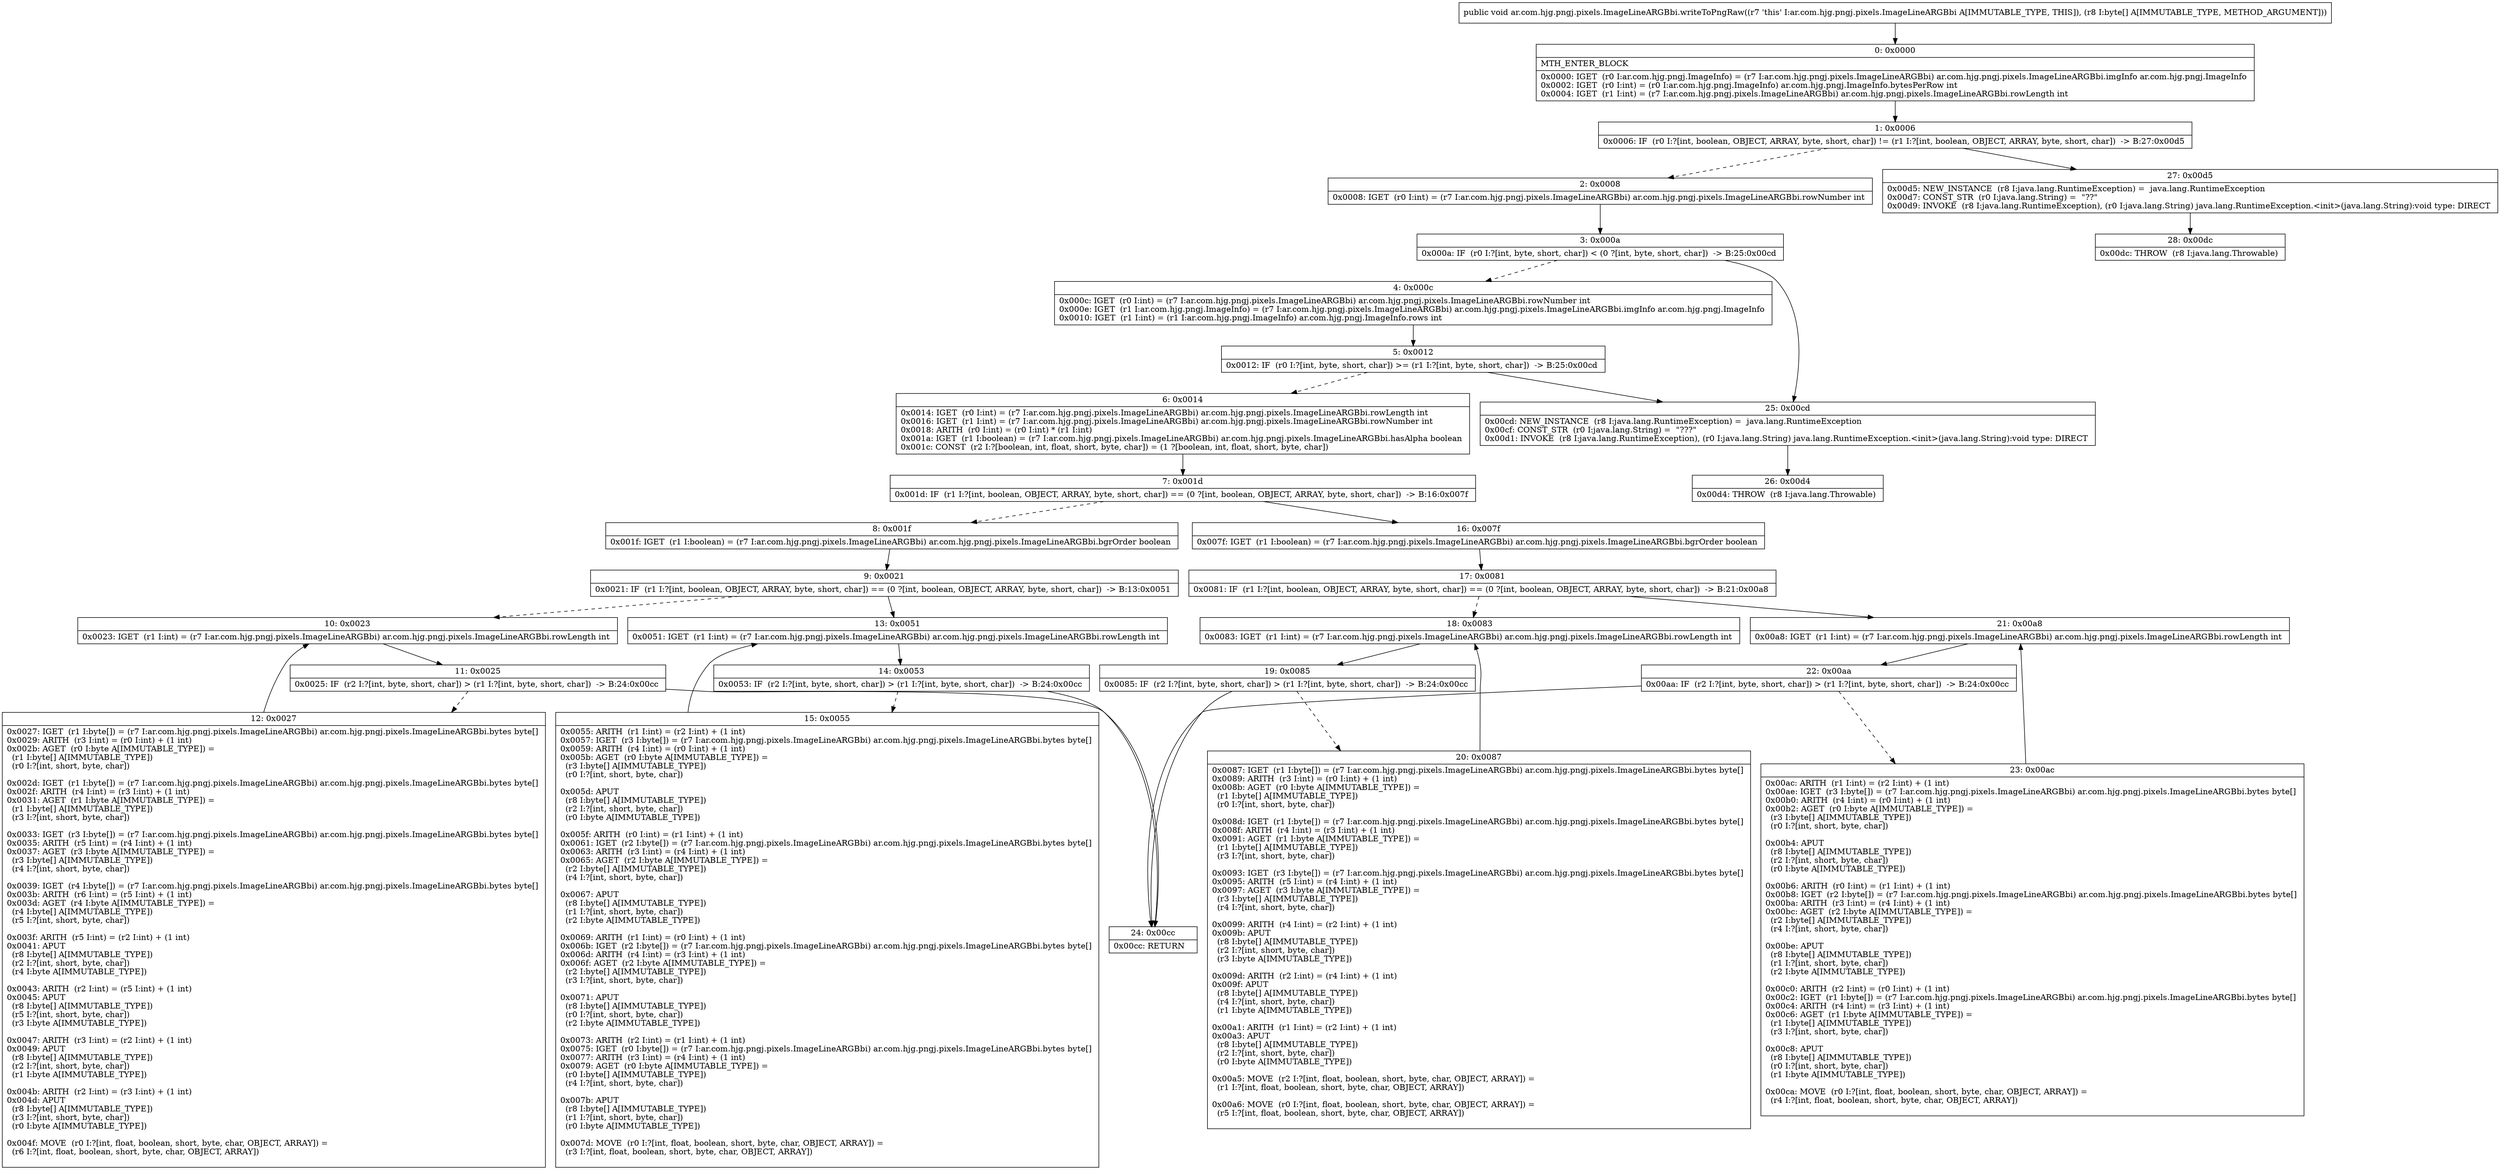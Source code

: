 digraph "CFG forar.com.hjg.pngj.pixels.ImageLineARGBbi.writeToPngRaw([B)V" {
Node_0 [shape=record,label="{0\:\ 0x0000|MTH_ENTER_BLOCK\l|0x0000: IGET  (r0 I:ar.com.hjg.pngj.ImageInfo) = (r7 I:ar.com.hjg.pngj.pixels.ImageLineARGBbi) ar.com.hjg.pngj.pixels.ImageLineARGBbi.imgInfo ar.com.hjg.pngj.ImageInfo \l0x0002: IGET  (r0 I:int) = (r0 I:ar.com.hjg.pngj.ImageInfo) ar.com.hjg.pngj.ImageInfo.bytesPerRow int \l0x0004: IGET  (r1 I:int) = (r7 I:ar.com.hjg.pngj.pixels.ImageLineARGBbi) ar.com.hjg.pngj.pixels.ImageLineARGBbi.rowLength int \l}"];
Node_1 [shape=record,label="{1\:\ 0x0006|0x0006: IF  (r0 I:?[int, boolean, OBJECT, ARRAY, byte, short, char]) != (r1 I:?[int, boolean, OBJECT, ARRAY, byte, short, char])  \-\> B:27:0x00d5 \l}"];
Node_2 [shape=record,label="{2\:\ 0x0008|0x0008: IGET  (r0 I:int) = (r7 I:ar.com.hjg.pngj.pixels.ImageLineARGBbi) ar.com.hjg.pngj.pixels.ImageLineARGBbi.rowNumber int \l}"];
Node_3 [shape=record,label="{3\:\ 0x000a|0x000a: IF  (r0 I:?[int, byte, short, char]) \< (0 ?[int, byte, short, char])  \-\> B:25:0x00cd \l}"];
Node_4 [shape=record,label="{4\:\ 0x000c|0x000c: IGET  (r0 I:int) = (r7 I:ar.com.hjg.pngj.pixels.ImageLineARGBbi) ar.com.hjg.pngj.pixels.ImageLineARGBbi.rowNumber int \l0x000e: IGET  (r1 I:ar.com.hjg.pngj.ImageInfo) = (r7 I:ar.com.hjg.pngj.pixels.ImageLineARGBbi) ar.com.hjg.pngj.pixels.ImageLineARGBbi.imgInfo ar.com.hjg.pngj.ImageInfo \l0x0010: IGET  (r1 I:int) = (r1 I:ar.com.hjg.pngj.ImageInfo) ar.com.hjg.pngj.ImageInfo.rows int \l}"];
Node_5 [shape=record,label="{5\:\ 0x0012|0x0012: IF  (r0 I:?[int, byte, short, char]) \>= (r1 I:?[int, byte, short, char])  \-\> B:25:0x00cd \l}"];
Node_6 [shape=record,label="{6\:\ 0x0014|0x0014: IGET  (r0 I:int) = (r7 I:ar.com.hjg.pngj.pixels.ImageLineARGBbi) ar.com.hjg.pngj.pixels.ImageLineARGBbi.rowLength int \l0x0016: IGET  (r1 I:int) = (r7 I:ar.com.hjg.pngj.pixels.ImageLineARGBbi) ar.com.hjg.pngj.pixels.ImageLineARGBbi.rowNumber int \l0x0018: ARITH  (r0 I:int) = (r0 I:int) * (r1 I:int) \l0x001a: IGET  (r1 I:boolean) = (r7 I:ar.com.hjg.pngj.pixels.ImageLineARGBbi) ar.com.hjg.pngj.pixels.ImageLineARGBbi.hasAlpha boolean \l0x001c: CONST  (r2 I:?[boolean, int, float, short, byte, char]) = (1 ?[boolean, int, float, short, byte, char]) \l}"];
Node_7 [shape=record,label="{7\:\ 0x001d|0x001d: IF  (r1 I:?[int, boolean, OBJECT, ARRAY, byte, short, char]) == (0 ?[int, boolean, OBJECT, ARRAY, byte, short, char])  \-\> B:16:0x007f \l}"];
Node_8 [shape=record,label="{8\:\ 0x001f|0x001f: IGET  (r1 I:boolean) = (r7 I:ar.com.hjg.pngj.pixels.ImageLineARGBbi) ar.com.hjg.pngj.pixels.ImageLineARGBbi.bgrOrder boolean \l}"];
Node_9 [shape=record,label="{9\:\ 0x0021|0x0021: IF  (r1 I:?[int, boolean, OBJECT, ARRAY, byte, short, char]) == (0 ?[int, boolean, OBJECT, ARRAY, byte, short, char])  \-\> B:13:0x0051 \l}"];
Node_10 [shape=record,label="{10\:\ 0x0023|0x0023: IGET  (r1 I:int) = (r7 I:ar.com.hjg.pngj.pixels.ImageLineARGBbi) ar.com.hjg.pngj.pixels.ImageLineARGBbi.rowLength int \l}"];
Node_11 [shape=record,label="{11\:\ 0x0025|0x0025: IF  (r2 I:?[int, byte, short, char]) \> (r1 I:?[int, byte, short, char])  \-\> B:24:0x00cc \l}"];
Node_12 [shape=record,label="{12\:\ 0x0027|0x0027: IGET  (r1 I:byte[]) = (r7 I:ar.com.hjg.pngj.pixels.ImageLineARGBbi) ar.com.hjg.pngj.pixels.ImageLineARGBbi.bytes byte[] \l0x0029: ARITH  (r3 I:int) = (r0 I:int) + (1 int) \l0x002b: AGET  (r0 I:byte A[IMMUTABLE_TYPE]) = \l  (r1 I:byte[] A[IMMUTABLE_TYPE])\l  (r0 I:?[int, short, byte, char])\l \l0x002d: IGET  (r1 I:byte[]) = (r7 I:ar.com.hjg.pngj.pixels.ImageLineARGBbi) ar.com.hjg.pngj.pixels.ImageLineARGBbi.bytes byte[] \l0x002f: ARITH  (r4 I:int) = (r3 I:int) + (1 int) \l0x0031: AGET  (r1 I:byte A[IMMUTABLE_TYPE]) = \l  (r1 I:byte[] A[IMMUTABLE_TYPE])\l  (r3 I:?[int, short, byte, char])\l \l0x0033: IGET  (r3 I:byte[]) = (r7 I:ar.com.hjg.pngj.pixels.ImageLineARGBbi) ar.com.hjg.pngj.pixels.ImageLineARGBbi.bytes byte[] \l0x0035: ARITH  (r5 I:int) = (r4 I:int) + (1 int) \l0x0037: AGET  (r3 I:byte A[IMMUTABLE_TYPE]) = \l  (r3 I:byte[] A[IMMUTABLE_TYPE])\l  (r4 I:?[int, short, byte, char])\l \l0x0039: IGET  (r4 I:byte[]) = (r7 I:ar.com.hjg.pngj.pixels.ImageLineARGBbi) ar.com.hjg.pngj.pixels.ImageLineARGBbi.bytes byte[] \l0x003b: ARITH  (r6 I:int) = (r5 I:int) + (1 int) \l0x003d: AGET  (r4 I:byte A[IMMUTABLE_TYPE]) = \l  (r4 I:byte[] A[IMMUTABLE_TYPE])\l  (r5 I:?[int, short, byte, char])\l \l0x003f: ARITH  (r5 I:int) = (r2 I:int) + (1 int) \l0x0041: APUT  \l  (r8 I:byte[] A[IMMUTABLE_TYPE])\l  (r2 I:?[int, short, byte, char])\l  (r4 I:byte A[IMMUTABLE_TYPE])\l \l0x0043: ARITH  (r2 I:int) = (r5 I:int) + (1 int) \l0x0045: APUT  \l  (r8 I:byte[] A[IMMUTABLE_TYPE])\l  (r5 I:?[int, short, byte, char])\l  (r3 I:byte A[IMMUTABLE_TYPE])\l \l0x0047: ARITH  (r3 I:int) = (r2 I:int) + (1 int) \l0x0049: APUT  \l  (r8 I:byte[] A[IMMUTABLE_TYPE])\l  (r2 I:?[int, short, byte, char])\l  (r1 I:byte A[IMMUTABLE_TYPE])\l \l0x004b: ARITH  (r2 I:int) = (r3 I:int) + (1 int) \l0x004d: APUT  \l  (r8 I:byte[] A[IMMUTABLE_TYPE])\l  (r3 I:?[int, short, byte, char])\l  (r0 I:byte A[IMMUTABLE_TYPE])\l \l0x004f: MOVE  (r0 I:?[int, float, boolean, short, byte, char, OBJECT, ARRAY]) = \l  (r6 I:?[int, float, boolean, short, byte, char, OBJECT, ARRAY])\l \l}"];
Node_13 [shape=record,label="{13\:\ 0x0051|0x0051: IGET  (r1 I:int) = (r7 I:ar.com.hjg.pngj.pixels.ImageLineARGBbi) ar.com.hjg.pngj.pixels.ImageLineARGBbi.rowLength int \l}"];
Node_14 [shape=record,label="{14\:\ 0x0053|0x0053: IF  (r2 I:?[int, byte, short, char]) \> (r1 I:?[int, byte, short, char])  \-\> B:24:0x00cc \l}"];
Node_15 [shape=record,label="{15\:\ 0x0055|0x0055: ARITH  (r1 I:int) = (r2 I:int) + (1 int) \l0x0057: IGET  (r3 I:byte[]) = (r7 I:ar.com.hjg.pngj.pixels.ImageLineARGBbi) ar.com.hjg.pngj.pixels.ImageLineARGBbi.bytes byte[] \l0x0059: ARITH  (r4 I:int) = (r0 I:int) + (1 int) \l0x005b: AGET  (r0 I:byte A[IMMUTABLE_TYPE]) = \l  (r3 I:byte[] A[IMMUTABLE_TYPE])\l  (r0 I:?[int, short, byte, char])\l \l0x005d: APUT  \l  (r8 I:byte[] A[IMMUTABLE_TYPE])\l  (r2 I:?[int, short, byte, char])\l  (r0 I:byte A[IMMUTABLE_TYPE])\l \l0x005f: ARITH  (r0 I:int) = (r1 I:int) + (1 int) \l0x0061: IGET  (r2 I:byte[]) = (r7 I:ar.com.hjg.pngj.pixels.ImageLineARGBbi) ar.com.hjg.pngj.pixels.ImageLineARGBbi.bytes byte[] \l0x0063: ARITH  (r3 I:int) = (r4 I:int) + (1 int) \l0x0065: AGET  (r2 I:byte A[IMMUTABLE_TYPE]) = \l  (r2 I:byte[] A[IMMUTABLE_TYPE])\l  (r4 I:?[int, short, byte, char])\l \l0x0067: APUT  \l  (r8 I:byte[] A[IMMUTABLE_TYPE])\l  (r1 I:?[int, short, byte, char])\l  (r2 I:byte A[IMMUTABLE_TYPE])\l \l0x0069: ARITH  (r1 I:int) = (r0 I:int) + (1 int) \l0x006b: IGET  (r2 I:byte[]) = (r7 I:ar.com.hjg.pngj.pixels.ImageLineARGBbi) ar.com.hjg.pngj.pixels.ImageLineARGBbi.bytes byte[] \l0x006d: ARITH  (r4 I:int) = (r3 I:int) + (1 int) \l0x006f: AGET  (r2 I:byte A[IMMUTABLE_TYPE]) = \l  (r2 I:byte[] A[IMMUTABLE_TYPE])\l  (r3 I:?[int, short, byte, char])\l \l0x0071: APUT  \l  (r8 I:byte[] A[IMMUTABLE_TYPE])\l  (r0 I:?[int, short, byte, char])\l  (r2 I:byte A[IMMUTABLE_TYPE])\l \l0x0073: ARITH  (r2 I:int) = (r1 I:int) + (1 int) \l0x0075: IGET  (r0 I:byte[]) = (r7 I:ar.com.hjg.pngj.pixels.ImageLineARGBbi) ar.com.hjg.pngj.pixels.ImageLineARGBbi.bytes byte[] \l0x0077: ARITH  (r3 I:int) = (r4 I:int) + (1 int) \l0x0079: AGET  (r0 I:byte A[IMMUTABLE_TYPE]) = \l  (r0 I:byte[] A[IMMUTABLE_TYPE])\l  (r4 I:?[int, short, byte, char])\l \l0x007b: APUT  \l  (r8 I:byte[] A[IMMUTABLE_TYPE])\l  (r1 I:?[int, short, byte, char])\l  (r0 I:byte A[IMMUTABLE_TYPE])\l \l0x007d: MOVE  (r0 I:?[int, float, boolean, short, byte, char, OBJECT, ARRAY]) = \l  (r3 I:?[int, float, boolean, short, byte, char, OBJECT, ARRAY])\l \l}"];
Node_16 [shape=record,label="{16\:\ 0x007f|0x007f: IGET  (r1 I:boolean) = (r7 I:ar.com.hjg.pngj.pixels.ImageLineARGBbi) ar.com.hjg.pngj.pixels.ImageLineARGBbi.bgrOrder boolean \l}"];
Node_17 [shape=record,label="{17\:\ 0x0081|0x0081: IF  (r1 I:?[int, boolean, OBJECT, ARRAY, byte, short, char]) == (0 ?[int, boolean, OBJECT, ARRAY, byte, short, char])  \-\> B:21:0x00a8 \l}"];
Node_18 [shape=record,label="{18\:\ 0x0083|0x0083: IGET  (r1 I:int) = (r7 I:ar.com.hjg.pngj.pixels.ImageLineARGBbi) ar.com.hjg.pngj.pixels.ImageLineARGBbi.rowLength int \l}"];
Node_19 [shape=record,label="{19\:\ 0x0085|0x0085: IF  (r2 I:?[int, byte, short, char]) \> (r1 I:?[int, byte, short, char])  \-\> B:24:0x00cc \l}"];
Node_20 [shape=record,label="{20\:\ 0x0087|0x0087: IGET  (r1 I:byte[]) = (r7 I:ar.com.hjg.pngj.pixels.ImageLineARGBbi) ar.com.hjg.pngj.pixels.ImageLineARGBbi.bytes byte[] \l0x0089: ARITH  (r3 I:int) = (r0 I:int) + (1 int) \l0x008b: AGET  (r0 I:byte A[IMMUTABLE_TYPE]) = \l  (r1 I:byte[] A[IMMUTABLE_TYPE])\l  (r0 I:?[int, short, byte, char])\l \l0x008d: IGET  (r1 I:byte[]) = (r7 I:ar.com.hjg.pngj.pixels.ImageLineARGBbi) ar.com.hjg.pngj.pixels.ImageLineARGBbi.bytes byte[] \l0x008f: ARITH  (r4 I:int) = (r3 I:int) + (1 int) \l0x0091: AGET  (r1 I:byte A[IMMUTABLE_TYPE]) = \l  (r1 I:byte[] A[IMMUTABLE_TYPE])\l  (r3 I:?[int, short, byte, char])\l \l0x0093: IGET  (r3 I:byte[]) = (r7 I:ar.com.hjg.pngj.pixels.ImageLineARGBbi) ar.com.hjg.pngj.pixels.ImageLineARGBbi.bytes byte[] \l0x0095: ARITH  (r5 I:int) = (r4 I:int) + (1 int) \l0x0097: AGET  (r3 I:byte A[IMMUTABLE_TYPE]) = \l  (r3 I:byte[] A[IMMUTABLE_TYPE])\l  (r4 I:?[int, short, byte, char])\l \l0x0099: ARITH  (r4 I:int) = (r2 I:int) + (1 int) \l0x009b: APUT  \l  (r8 I:byte[] A[IMMUTABLE_TYPE])\l  (r2 I:?[int, short, byte, char])\l  (r3 I:byte A[IMMUTABLE_TYPE])\l \l0x009d: ARITH  (r2 I:int) = (r4 I:int) + (1 int) \l0x009f: APUT  \l  (r8 I:byte[] A[IMMUTABLE_TYPE])\l  (r4 I:?[int, short, byte, char])\l  (r1 I:byte A[IMMUTABLE_TYPE])\l \l0x00a1: ARITH  (r1 I:int) = (r2 I:int) + (1 int) \l0x00a3: APUT  \l  (r8 I:byte[] A[IMMUTABLE_TYPE])\l  (r2 I:?[int, short, byte, char])\l  (r0 I:byte A[IMMUTABLE_TYPE])\l \l0x00a5: MOVE  (r2 I:?[int, float, boolean, short, byte, char, OBJECT, ARRAY]) = \l  (r1 I:?[int, float, boolean, short, byte, char, OBJECT, ARRAY])\l \l0x00a6: MOVE  (r0 I:?[int, float, boolean, short, byte, char, OBJECT, ARRAY]) = \l  (r5 I:?[int, float, boolean, short, byte, char, OBJECT, ARRAY])\l \l}"];
Node_21 [shape=record,label="{21\:\ 0x00a8|0x00a8: IGET  (r1 I:int) = (r7 I:ar.com.hjg.pngj.pixels.ImageLineARGBbi) ar.com.hjg.pngj.pixels.ImageLineARGBbi.rowLength int \l}"];
Node_22 [shape=record,label="{22\:\ 0x00aa|0x00aa: IF  (r2 I:?[int, byte, short, char]) \> (r1 I:?[int, byte, short, char])  \-\> B:24:0x00cc \l}"];
Node_23 [shape=record,label="{23\:\ 0x00ac|0x00ac: ARITH  (r1 I:int) = (r2 I:int) + (1 int) \l0x00ae: IGET  (r3 I:byte[]) = (r7 I:ar.com.hjg.pngj.pixels.ImageLineARGBbi) ar.com.hjg.pngj.pixels.ImageLineARGBbi.bytes byte[] \l0x00b0: ARITH  (r4 I:int) = (r0 I:int) + (1 int) \l0x00b2: AGET  (r0 I:byte A[IMMUTABLE_TYPE]) = \l  (r3 I:byte[] A[IMMUTABLE_TYPE])\l  (r0 I:?[int, short, byte, char])\l \l0x00b4: APUT  \l  (r8 I:byte[] A[IMMUTABLE_TYPE])\l  (r2 I:?[int, short, byte, char])\l  (r0 I:byte A[IMMUTABLE_TYPE])\l \l0x00b6: ARITH  (r0 I:int) = (r1 I:int) + (1 int) \l0x00b8: IGET  (r2 I:byte[]) = (r7 I:ar.com.hjg.pngj.pixels.ImageLineARGBbi) ar.com.hjg.pngj.pixels.ImageLineARGBbi.bytes byte[] \l0x00ba: ARITH  (r3 I:int) = (r4 I:int) + (1 int) \l0x00bc: AGET  (r2 I:byte A[IMMUTABLE_TYPE]) = \l  (r2 I:byte[] A[IMMUTABLE_TYPE])\l  (r4 I:?[int, short, byte, char])\l \l0x00be: APUT  \l  (r8 I:byte[] A[IMMUTABLE_TYPE])\l  (r1 I:?[int, short, byte, char])\l  (r2 I:byte A[IMMUTABLE_TYPE])\l \l0x00c0: ARITH  (r2 I:int) = (r0 I:int) + (1 int) \l0x00c2: IGET  (r1 I:byte[]) = (r7 I:ar.com.hjg.pngj.pixels.ImageLineARGBbi) ar.com.hjg.pngj.pixels.ImageLineARGBbi.bytes byte[] \l0x00c4: ARITH  (r4 I:int) = (r3 I:int) + (1 int) \l0x00c6: AGET  (r1 I:byte A[IMMUTABLE_TYPE]) = \l  (r1 I:byte[] A[IMMUTABLE_TYPE])\l  (r3 I:?[int, short, byte, char])\l \l0x00c8: APUT  \l  (r8 I:byte[] A[IMMUTABLE_TYPE])\l  (r0 I:?[int, short, byte, char])\l  (r1 I:byte A[IMMUTABLE_TYPE])\l \l0x00ca: MOVE  (r0 I:?[int, float, boolean, short, byte, char, OBJECT, ARRAY]) = \l  (r4 I:?[int, float, boolean, short, byte, char, OBJECT, ARRAY])\l \l}"];
Node_24 [shape=record,label="{24\:\ 0x00cc|0x00cc: RETURN   \l}"];
Node_25 [shape=record,label="{25\:\ 0x00cd|0x00cd: NEW_INSTANCE  (r8 I:java.lang.RuntimeException) =  java.lang.RuntimeException \l0x00cf: CONST_STR  (r0 I:java.lang.String) =  \"???\" \l0x00d1: INVOKE  (r8 I:java.lang.RuntimeException), (r0 I:java.lang.String) java.lang.RuntimeException.\<init\>(java.lang.String):void type: DIRECT \l}"];
Node_26 [shape=record,label="{26\:\ 0x00d4|0x00d4: THROW  (r8 I:java.lang.Throwable) \l}"];
Node_27 [shape=record,label="{27\:\ 0x00d5|0x00d5: NEW_INSTANCE  (r8 I:java.lang.RuntimeException) =  java.lang.RuntimeException \l0x00d7: CONST_STR  (r0 I:java.lang.String) =  \"??\" \l0x00d9: INVOKE  (r8 I:java.lang.RuntimeException), (r0 I:java.lang.String) java.lang.RuntimeException.\<init\>(java.lang.String):void type: DIRECT \l}"];
Node_28 [shape=record,label="{28\:\ 0x00dc|0x00dc: THROW  (r8 I:java.lang.Throwable) \l}"];
MethodNode[shape=record,label="{public void ar.com.hjg.pngj.pixels.ImageLineARGBbi.writeToPngRaw((r7 'this' I:ar.com.hjg.pngj.pixels.ImageLineARGBbi A[IMMUTABLE_TYPE, THIS]), (r8 I:byte[] A[IMMUTABLE_TYPE, METHOD_ARGUMENT])) }"];
MethodNode -> Node_0;
Node_0 -> Node_1;
Node_1 -> Node_2[style=dashed];
Node_1 -> Node_27;
Node_2 -> Node_3;
Node_3 -> Node_4[style=dashed];
Node_3 -> Node_25;
Node_4 -> Node_5;
Node_5 -> Node_6[style=dashed];
Node_5 -> Node_25;
Node_6 -> Node_7;
Node_7 -> Node_8[style=dashed];
Node_7 -> Node_16;
Node_8 -> Node_9;
Node_9 -> Node_10[style=dashed];
Node_9 -> Node_13;
Node_10 -> Node_11;
Node_11 -> Node_12[style=dashed];
Node_11 -> Node_24;
Node_12 -> Node_10;
Node_13 -> Node_14;
Node_14 -> Node_15[style=dashed];
Node_14 -> Node_24;
Node_15 -> Node_13;
Node_16 -> Node_17;
Node_17 -> Node_18[style=dashed];
Node_17 -> Node_21;
Node_18 -> Node_19;
Node_19 -> Node_20[style=dashed];
Node_19 -> Node_24;
Node_20 -> Node_18;
Node_21 -> Node_22;
Node_22 -> Node_23[style=dashed];
Node_22 -> Node_24;
Node_23 -> Node_21;
Node_25 -> Node_26;
Node_27 -> Node_28;
}

